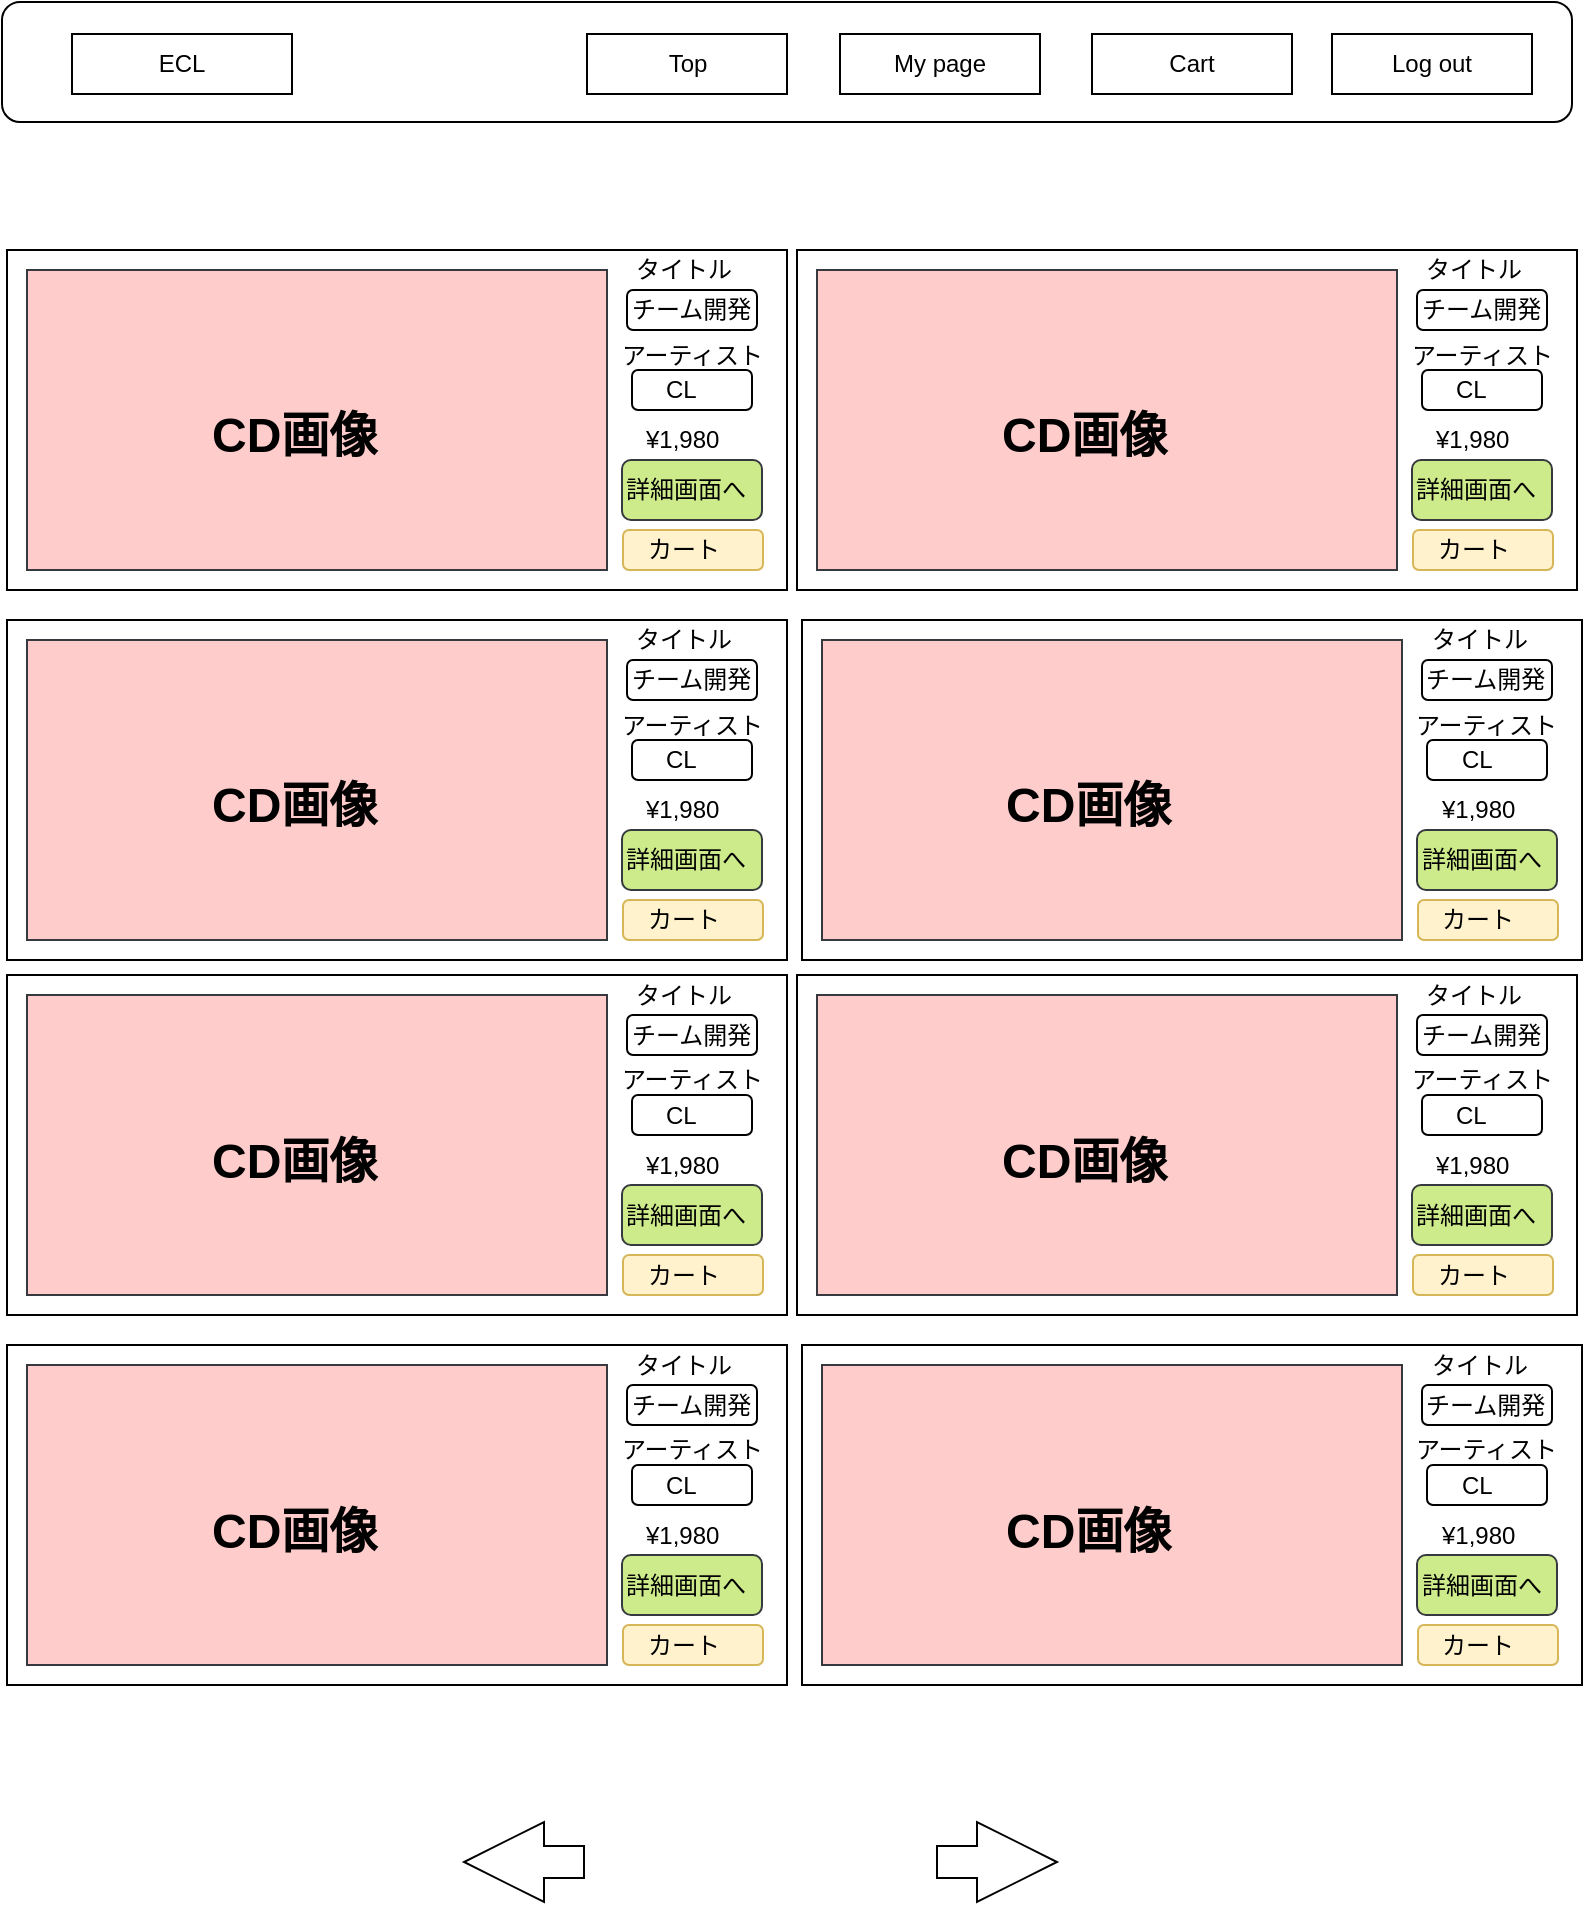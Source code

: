 <mxfile version="10.8.8" type="github"><diagram id="DscVsH9sAaSAuxc2mQHo" name="Page-1"><mxGraphModel dx="918" dy="616" grid="1" gridSize="10" guides="1" tooltips="1" connect="1" arrows="1" fold="1" page="1" pageScale="1" pageWidth="1169" pageHeight="1654" math="0" shadow="0"><root><mxCell id="0"/><mxCell id="1" parent="0"/><mxCell id="MUcNa298eYOiDR0zBk3g-1" value="" style="rounded=0;whiteSpace=wrap;html=1;strokeWidth=1;fillColor=none;gradientColor=none;align=left;" parent="1" vertex="1"><mxGeometry x="171.5" y="234" width="390" height="170" as="geometry"/></mxCell><mxCell id="MUcNa298eYOiDR0zBk3g-2" value="" style="rounded=0;whiteSpace=wrap;html=1;strokeWidth=1;fillColor=#ffcccc;align=left;strokeColor=#36393d;" parent="1" vertex="1"><mxGeometry x="181.5" y="244" width="290" height="150" as="geometry"/></mxCell><mxCell id="MUcNa298eYOiDR0zBk3g-3" value="&lt;h1&gt;CD画像&lt;/h1&gt;" style="text;html=1;resizable=0;points=[];autosize=1;align=left;verticalAlign=top;spacingTop=-4;" parent="1" vertex="1"><mxGeometry x="271.5" y="294" width="100" height="50" as="geometry"/></mxCell><mxCell id="MUcNa298eYOiDR0zBk3g-4" value="詳細画面へ" style="rounded=1;whiteSpace=wrap;html=1;strokeWidth=1;fillColor=#cdeb8b;align=left;strokeColor=#36393d;" parent="1" vertex="1"><mxGeometry x="479" y="339" width="70" height="30" as="geometry"/></mxCell><mxCell id="MUcNa298eYOiDR0zBk3g-5" value="タイトル" style="text;html=1;resizable=0;points=[];autosize=1;align=left;verticalAlign=top;spacingTop=-4;" parent="1" vertex="1"><mxGeometry x="484" y="234" width="60" height="20" as="geometry"/></mxCell><mxCell id="MUcNa298eYOiDR0zBk3g-6" value="チーム開発" style="text;html=1;resizable=0;points=[];autosize=1;align=left;verticalAlign=top;spacingTop=-4;" parent="1" vertex="1"><mxGeometry x="481.5" y="254" width="80" height="20" as="geometry"/></mxCell><mxCell id="MUcNa298eYOiDR0zBk3g-7" value="" style="rounded=1;whiteSpace=wrap;html=1;strokeWidth=1;fillColor=none;gradientColor=none;align=left;" parent="1" vertex="1"><mxGeometry x="484" y="294" width="60" height="20" as="geometry"/></mxCell><mxCell id="MUcNa298eYOiDR0zBk3g-8" value="" style="rounded=1;whiteSpace=wrap;html=1;strokeWidth=1;fillColor=none;gradientColor=none;align=left;" parent="1" vertex="1"><mxGeometry x="481.5" y="254" width="65" height="20" as="geometry"/></mxCell><mxCell id="MUcNa298eYOiDR0zBk3g-9" value="CL" style="text;html=1;resizable=0;points=[];autosize=1;align=left;verticalAlign=top;spacingTop=-4;" parent="1" vertex="1"><mxGeometry x="499" y="294" width="30" height="20" as="geometry"/></mxCell><mxCell id="MUcNa298eYOiDR0zBk3g-10" value="¥1,980" style="text;html=1;resizable=0;points=[];autosize=1;align=left;verticalAlign=top;spacingTop=-4;" parent="1" vertex="1"><mxGeometry x="489" y="319" width="50" height="20" as="geometry"/></mxCell><mxCell id="MUcNa298eYOiDR0zBk3g-11" value="アーティスト" style="text;html=1;resizable=0;points=[];autosize=1;align=left;verticalAlign=top;spacingTop=-4;" parent="1" vertex="1"><mxGeometry x="476.5" y="276.5" width="90" height="20" as="geometry"/></mxCell><mxCell id="MUcNa298eYOiDR0zBk3g-12" value="" style="rounded=1;whiteSpace=wrap;html=1;strokeWidth=1;fillColor=#fff2cc;align=left;strokeColor=#d6b656;" parent="1" vertex="1"><mxGeometry x="479.5" y="374" width="70" height="20" as="geometry"/></mxCell><mxCell id="MUcNa298eYOiDR0zBk3g-13" value="カート" style="text;html=1;resizable=0;points=[];autosize=1;align=left;verticalAlign=top;spacingTop=-4;" parent="1" vertex="1"><mxGeometry x="489.5" y="374" width="50" height="20" as="geometry"/></mxCell><mxCell id="MUcNa298eYOiDR0zBk3g-14" value="" style="rounded=0;whiteSpace=wrap;html=1;strokeWidth=1;fillColor=none;gradientColor=none;align=left;" parent="1" vertex="1"><mxGeometry x="566.5" y="234" width="390" height="170" as="geometry"/></mxCell><mxCell id="MUcNa298eYOiDR0zBk3g-15" value="" style="rounded=0;whiteSpace=wrap;html=1;strokeWidth=1;fillColor=#ffcccc;align=left;strokeColor=#36393d;" parent="1" vertex="1"><mxGeometry x="576.5" y="244" width="290" height="150" as="geometry"/></mxCell><mxCell id="MUcNa298eYOiDR0zBk3g-16" value="&lt;h1&gt;CD画像&lt;/h1&gt;" style="text;html=1;resizable=0;points=[];autosize=1;align=left;verticalAlign=top;spacingTop=-4;" parent="1" vertex="1"><mxGeometry x="666.5" y="294" width="100" height="50" as="geometry"/></mxCell><mxCell id="MUcNa298eYOiDR0zBk3g-17" value="詳細画面へ" style="rounded=1;whiteSpace=wrap;html=1;strokeWidth=1;fillColor=#cdeb8b;align=left;strokeColor=#36393d;" parent="1" vertex="1"><mxGeometry x="874" y="339" width="70" height="30" as="geometry"/></mxCell><mxCell id="MUcNa298eYOiDR0zBk3g-18" value="タイトル" style="text;html=1;resizable=0;points=[];autosize=1;align=left;verticalAlign=top;spacingTop=-4;" parent="1" vertex="1"><mxGeometry x="879" y="234" width="60" height="20" as="geometry"/></mxCell><mxCell id="MUcNa298eYOiDR0zBk3g-19" value="チーム開発" style="text;html=1;resizable=0;points=[];autosize=1;align=left;verticalAlign=top;spacingTop=-4;" parent="1" vertex="1"><mxGeometry x="876.5" y="254" width="80" height="20" as="geometry"/></mxCell><mxCell id="MUcNa298eYOiDR0zBk3g-20" value="" style="rounded=1;whiteSpace=wrap;html=1;strokeWidth=1;fillColor=none;gradientColor=none;align=left;" parent="1" vertex="1"><mxGeometry x="879" y="294" width="60" height="20" as="geometry"/></mxCell><mxCell id="MUcNa298eYOiDR0zBk3g-21" value="" style="rounded=1;whiteSpace=wrap;html=1;strokeWidth=1;fillColor=none;gradientColor=none;align=left;" parent="1" vertex="1"><mxGeometry x="876.5" y="254" width="65" height="20" as="geometry"/></mxCell><mxCell id="MUcNa298eYOiDR0zBk3g-22" value="CL" style="text;html=1;resizable=0;points=[];autosize=1;align=left;verticalAlign=top;spacingTop=-4;" parent="1" vertex="1"><mxGeometry x="894" y="294" width="30" height="20" as="geometry"/></mxCell><mxCell id="MUcNa298eYOiDR0zBk3g-23" value="¥1,980" style="text;html=1;resizable=0;points=[];autosize=1;align=left;verticalAlign=top;spacingTop=-4;" parent="1" vertex="1"><mxGeometry x="884" y="319" width="50" height="20" as="geometry"/></mxCell><mxCell id="MUcNa298eYOiDR0zBk3g-24" value="アーティスト" style="text;html=1;resizable=0;points=[];autosize=1;align=left;verticalAlign=top;spacingTop=-4;" parent="1" vertex="1"><mxGeometry x="871.5" y="276.5" width="90" height="20" as="geometry"/></mxCell><mxCell id="MUcNa298eYOiDR0zBk3g-25" value="" style="rounded=1;whiteSpace=wrap;html=1;strokeWidth=1;fillColor=#fff2cc;align=left;strokeColor=#d6b656;" parent="1" vertex="1"><mxGeometry x="874.5" y="374" width="70" height="20" as="geometry"/></mxCell><mxCell id="MUcNa298eYOiDR0zBk3g-26" value="カート" style="text;html=1;resizable=0;points=[];autosize=1;align=left;verticalAlign=top;spacingTop=-4;" parent="1" vertex="1"><mxGeometry x="884.5" y="374" width="50" height="20" as="geometry"/></mxCell><mxCell id="MUcNa298eYOiDR0zBk3g-27" value="" style="rounded=0;whiteSpace=wrap;html=1;strokeWidth=1;fillColor=none;gradientColor=none;align=left;" parent="1" vertex="1"><mxGeometry x="171.5" y="419" width="390" height="170" as="geometry"/></mxCell><mxCell id="MUcNa298eYOiDR0zBk3g-28" value="" style="rounded=0;whiteSpace=wrap;html=1;strokeWidth=1;fillColor=#ffcccc;align=left;strokeColor=#36393d;" parent="1" vertex="1"><mxGeometry x="181.5" y="429" width="290" height="150" as="geometry"/></mxCell><mxCell id="MUcNa298eYOiDR0zBk3g-29" value="&lt;h1&gt;CD画像&lt;/h1&gt;" style="text;html=1;resizable=0;points=[];autosize=1;align=left;verticalAlign=top;spacingTop=-4;" parent="1" vertex="1"><mxGeometry x="271.5" y="479" width="100" height="50" as="geometry"/></mxCell><mxCell id="MUcNa298eYOiDR0zBk3g-30" value="詳細画面へ" style="rounded=1;whiteSpace=wrap;html=1;strokeWidth=1;fillColor=#cdeb8b;align=left;strokeColor=#36393d;" parent="1" vertex="1"><mxGeometry x="479" y="524" width="70" height="30" as="geometry"/></mxCell><mxCell id="MUcNa298eYOiDR0zBk3g-31" value="タイトル" style="text;html=1;resizable=0;points=[];autosize=1;align=left;verticalAlign=top;spacingTop=-4;" parent="1" vertex="1"><mxGeometry x="484" y="419" width="60" height="20" as="geometry"/></mxCell><mxCell id="MUcNa298eYOiDR0zBk3g-32" value="チーム開発" style="text;html=1;resizable=0;points=[];autosize=1;align=left;verticalAlign=top;spacingTop=-4;" parent="1" vertex="1"><mxGeometry x="481.5" y="439" width="80" height="20" as="geometry"/></mxCell><mxCell id="MUcNa298eYOiDR0zBk3g-33" value="" style="rounded=1;whiteSpace=wrap;html=1;strokeWidth=1;fillColor=none;gradientColor=none;align=left;" parent="1" vertex="1"><mxGeometry x="484" y="479" width="60" height="20" as="geometry"/></mxCell><mxCell id="MUcNa298eYOiDR0zBk3g-34" value="" style="rounded=1;whiteSpace=wrap;html=1;strokeWidth=1;fillColor=none;gradientColor=none;align=left;" parent="1" vertex="1"><mxGeometry x="481.5" y="439" width="65" height="20" as="geometry"/></mxCell><mxCell id="MUcNa298eYOiDR0zBk3g-35" value="CL" style="text;html=1;resizable=0;points=[];autosize=1;align=left;verticalAlign=top;spacingTop=-4;" parent="1" vertex="1"><mxGeometry x="499" y="479" width="30" height="20" as="geometry"/></mxCell><mxCell id="MUcNa298eYOiDR0zBk3g-36" value="¥1,980" style="text;html=1;resizable=0;points=[];autosize=1;align=left;verticalAlign=top;spacingTop=-4;" parent="1" vertex="1"><mxGeometry x="489" y="504" width="50" height="20" as="geometry"/></mxCell><mxCell id="MUcNa298eYOiDR0zBk3g-37" value="アーティスト" style="text;html=1;resizable=0;points=[];autosize=1;align=left;verticalAlign=top;spacingTop=-4;" parent="1" vertex="1"><mxGeometry x="476.5" y="461.5" width="90" height="20" as="geometry"/></mxCell><mxCell id="MUcNa298eYOiDR0zBk3g-38" value="" style="rounded=1;whiteSpace=wrap;html=1;strokeWidth=1;fillColor=#fff2cc;align=left;strokeColor=#d6b656;" parent="1" vertex="1"><mxGeometry x="479.5" y="559" width="70" height="20" as="geometry"/></mxCell><mxCell id="MUcNa298eYOiDR0zBk3g-39" value="カート" style="text;html=1;resizable=0;points=[];autosize=1;align=left;verticalAlign=top;spacingTop=-4;" parent="1" vertex="1"><mxGeometry x="489.5" y="559" width="50" height="20" as="geometry"/></mxCell><mxCell id="MUcNa298eYOiDR0zBk3g-40" value="" style="rounded=0;whiteSpace=wrap;html=1;strokeWidth=1;fillColor=none;gradientColor=none;align=left;" parent="1" vertex="1"><mxGeometry x="569" y="419" width="390" height="170" as="geometry"/></mxCell><mxCell id="MUcNa298eYOiDR0zBk3g-41" value="" style="rounded=0;whiteSpace=wrap;html=1;strokeWidth=1;fillColor=#ffcccc;align=left;strokeColor=#36393d;" parent="1" vertex="1"><mxGeometry x="579" y="429" width="290" height="150" as="geometry"/></mxCell><mxCell id="MUcNa298eYOiDR0zBk3g-42" value="&lt;h1&gt;CD画像&lt;/h1&gt;" style="text;html=1;resizable=0;points=[];autosize=1;align=left;verticalAlign=top;spacingTop=-4;" parent="1" vertex="1"><mxGeometry x="669" y="479" width="100" height="50" as="geometry"/></mxCell><mxCell id="MUcNa298eYOiDR0zBk3g-43" value="詳細画面へ" style="rounded=1;whiteSpace=wrap;html=1;strokeWidth=1;fillColor=#cdeb8b;align=left;strokeColor=#36393d;" parent="1" vertex="1"><mxGeometry x="876.5" y="524" width="70" height="30" as="geometry"/></mxCell><mxCell id="MUcNa298eYOiDR0zBk3g-44" value="タイトル" style="text;html=1;resizable=0;points=[];autosize=1;align=left;verticalAlign=top;spacingTop=-4;" parent="1" vertex="1"><mxGeometry x="881.5" y="419" width="60" height="20" as="geometry"/></mxCell><mxCell id="MUcNa298eYOiDR0zBk3g-45" value="チーム開発" style="text;html=1;resizable=0;points=[];autosize=1;align=left;verticalAlign=top;spacingTop=-4;" parent="1" vertex="1"><mxGeometry x="879" y="439" width="80" height="20" as="geometry"/></mxCell><mxCell id="MUcNa298eYOiDR0zBk3g-46" value="" style="rounded=1;whiteSpace=wrap;html=1;strokeWidth=1;fillColor=none;gradientColor=none;align=left;" parent="1" vertex="1"><mxGeometry x="881.5" y="479" width="60" height="20" as="geometry"/></mxCell><mxCell id="MUcNa298eYOiDR0zBk3g-47" value="" style="rounded=1;whiteSpace=wrap;html=1;strokeWidth=1;fillColor=none;gradientColor=none;align=left;" parent="1" vertex="1"><mxGeometry x="879" y="439" width="65" height="20" as="geometry"/></mxCell><mxCell id="MUcNa298eYOiDR0zBk3g-48" value="CL" style="text;html=1;resizable=0;points=[];autosize=1;align=left;verticalAlign=top;spacingTop=-4;" parent="1" vertex="1"><mxGeometry x="896.5" y="479" width="30" height="20" as="geometry"/></mxCell><mxCell id="MUcNa298eYOiDR0zBk3g-49" value="¥1,980" style="text;html=1;resizable=0;points=[];autosize=1;align=left;verticalAlign=top;spacingTop=-4;" parent="1" vertex="1"><mxGeometry x="886.5" y="504" width="50" height="20" as="geometry"/></mxCell><mxCell id="MUcNa298eYOiDR0zBk3g-50" value="アーティスト" style="text;html=1;resizable=0;points=[];autosize=1;align=left;verticalAlign=top;spacingTop=-4;" parent="1" vertex="1"><mxGeometry x="874" y="461.5" width="90" height="20" as="geometry"/></mxCell><mxCell id="MUcNa298eYOiDR0zBk3g-51" value="" style="rounded=1;whiteSpace=wrap;html=1;strokeWidth=1;fillColor=#fff2cc;align=left;strokeColor=#d6b656;" parent="1" vertex="1"><mxGeometry x="877" y="559" width="70" height="20" as="geometry"/></mxCell><mxCell id="MUcNa298eYOiDR0zBk3g-52" value="カート" style="text;html=1;resizable=0;points=[];autosize=1;align=left;verticalAlign=top;spacingTop=-4;" parent="1" vertex="1"><mxGeometry x="887" y="559" width="50" height="20" as="geometry"/></mxCell><mxCell id="MUcNa298eYOiDR0zBk3g-53" value="" style="rounded=0;whiteSpace=wrap;html=1;strokeWidth=1;fillColor=none;gradientColor=none;align=left;" parent="1" vertex="1"><mxGeometry x="171.5" y="596.5" width="390" height="170" as="geometry"/></mxCell><mxCell id="MUcNa298eYOiDR0zBk3g-54" value="" style="rounded=0;whiteSpace=wrap;html=1;strokeWidth=1;fillColor=#ffcccc;align=left;strokeColor=#36393d;" parent="1" vertex="1"><mxGeometry x="181.5" y="606.5" width="290" height="150" as="geometry"/></mxCell><mxCell id="MUcNa298eYOiDR0zBk3g-55" value="&lt;h1&gt;CD画像&lt;/h1&gt;" style="text;html=1;resizable=0;points=[];autosize=1;align=left;verticalAlign=top;spacingTop=-4;" parent="1" vertex="1"><mxGeometry x="271.5" y="656.5" width="100" height="50" as="geometry"/></mxCell><mxCell id="MUcNa298eYOiDR0zBk3g-56" value="詳細画面へ" style="rounded=1;whiteSpace=wrap;html=1;strokeWidth=1;fillColor=#cdeb8b;align=left;strokeColor=#36393d;" parent="1" vertex="1"><mxGeometry x="479" y="701.5" width="70" height="30" as="geometry"/></mxCell><mxCell id="MUcNa298eYOiDR0zBk3g-57" value="タイトル" style="text;html=1;resizable=0;points=[];autosize=1;align=left;verticalAlign=top;spacingTop=-4;" parent="1" vertex="1"><mxGeometry x="484" y="596.5" width="60" height="20" as="geometry"/></mxCell><mxCell id="MUcNa298eYOiDR0zBk3g-58" value="チーム開発" style="text;html=1;resizable=0;points=[];autosize=1;align=left;verticalAlign=top;spacingTop=-4;" parent="1" vertex="1"><mxGeometry x="481.5" y="616.5" width="80" height="20" as="geometry"/></mxCell><mxCell id="MUcNa298eYOiDR0zBk3g-59" value="" style="rounded=1;whiteSpace=wrap;html=1;strokeWidth=1;fillColor=none;gradientColor=none;align=left;" parent="1" vertex="1"><mxGeometry x="484" y="656.5" width="60" height="20" as="geometry"/></mxCell><mxCell id="MUcNa298eYOiDR0zBk3g-60" value="" style="rounded=1;whiteSpace=wrap;html=1;strokeWidth=1;fillColor=none;gradientColor=none;align=left;" parent="1" vertex="1"><mxGeometry x="481.5" y="616.5" width="65" height="20" as="geometry"/></mxCell><mxCell id="MUcNa298eYOiDR0zBk3g-61" value="CL" style="text;html=1;resizable=0;points=[];autosize=1;align=left;verticalAlign=top;spacingTop=-4;" parent="1" vertex="1"><mxGeometry x="499" y="656.5" width="30" height="20" as="geometry"/></mxCell><mxCell id="MUcNa298eYOiDR0zBk3g-62" value="¥1,980" style="text;html=1;resizable=0;points=[];autosize=1;align=left;verticalAlign=top;spacingTop=-4;" parent="1" vertex="1"><mxGeometry x="489" y="681.5" width="50" height="20" as="geometry"/></mxCell><mxCell id="MUcNa298eYOiDR0zBk3g-63" value="アーティスト" style="text;html=1;resizable=0;points=[];autosize=1;align=left;verticalAlign=top;spacingTop=-4;" parent="1" vertex="1"><mxGeometry x="476.5" y="639" width="90" height="20" as="geometry"/></mxCell><mxCell id="MUcNa298eYOiDR0zBk3g-64" value="" style="rounded=1;whiteSpace=wrap;html=1;strokeWidth=1;fillColor=#fff2cc;align=left;strokeColor=#d6b656;" parent="1" vertex="1"><mxGeometry x="479.5" y="736.5" width="70" height="20" as="geometry"/></mxCell><mxCell id="MUcNa298eYOiDR0zBk3g-65" value="カート" style="text;html=1;resizable=0;points=[];autosize=1;align=left;verticalAlign=top;spacingTop=-4;" parent="1" vertex="1"><mxGeometry x="489.5" y="736.5" width="50" height="20" as="geometry"/></mxCell><mxCell id="MUcNa298eYOiDR0zBk3g-66" value="" style="rounded=0;whiteSpace=wrap;html=1;strokeWidth=1;fillColor=none;gradientColor=none;align=left;" parent="1" vertex="1"><mxGeometry x="566.5" y="596.5" width="390" height="170" as="geometry"/></mxCell><mxCell id="MUcNa298eYOiDR0zBk3g-67" value="" style="rounded=0;whiteSpace=wrap;html=1;strokeWidth=1;fillColor=#ffcccc;align=left;strokeColor=#36393d;" parent="1" vertex="1"><mxGeometry x="576.5" y="606.5" width="290" height="150" as="geometry"/></mxCell><mxCell id="MUcNa298eYOiDR0zBk3g-68" value="&lt;h1&gt;CD画像&lt;/h1&gt;" style="text;html=1;resizable=0;points=[];autosize=1;align=left;verticalAlign=top;spacingTop=-4;" parent="1" vertex="1"><mxGeometry x="666.5" y="656.5" width="100" height="50" as="geometry"/></mxCell><mxCell id="MUcNa298eYOiDR0zBk3g-69" value="詳細画面へ" style="rounded=1;whiteSpace=wrap;html=1;strokeWidth=1;fillColor=#cdeb8b;align=left;strokeColor=#36393d;" parent="1" vertex="1"><mxGeometry x="874" y="701.5" width="70" height="30" as="geometry"/></mxCell><mxCell id="MUcNa298eYOiDR0zBk3g-70" value="タイトル" style="text;html=1;resizable=0;points=[];autosize=1;align=left;verticalAlign=top;spacingTop=-4;" parent="1" vertex="1"><mxGeometry x="879" y="596.5" width="60" height="20" as="geometry"/></mxCell><mxCell id="MUcNa298eYOiDR0zBk3g-71" value="チーム開発" style="text;html=1;resizable=0;points=[];autosize=1;align=left;verticalAlign=top;spacingTop=-4;" parent="1" vertex="1"><mxGeometry x="876.5" y="616.5" width="80" height="20" as="geometry"/></mxCell><mxCell id="MUcNa298eYOiDR0zBk3g-72" value="" style="rounded=1;whiteSpace=wrap;html=1;strokeWidth=1;fillColor=none;gradientColor=none;align=left;" parent="1" vertex="1"><mxGeometry x="879" y="656.5" width="60" height="20" as="geometry"/></mxCell><mxCell id="MUcNa298eYOiDR0zBk3g-73" value="" style="rounded=1;whiteSpace=wrap;html=1;strokeWidth=1;fillColor=none;gradientColor=none;align=left;" parent="1" vertex="1"><mxGeometry x="876.5" y="616.5" width="65" height="20" as="geometry"/></mxCell><mxCell id="MUcNa298eYOiDR0zBk3g-74" value="CL" style="text;html=1;resizable=0;points=[];autosize=1;align=left;verticalAlign=top;spacingTop=-4;" parent="1" vertex="1"><mxGeometry x="894" y="656.5" width="30" height="20" as="geometry"/></mxCell><mxCell id="MUcNa298eYOiDR0zBk3g-75" value="¥1,980" style="text;html=1;resizable=0;points=[];autosize=1;align=left;verticalAlign=top;spacingTop=-4;" parent="1" vertex="1"><mxGeometry x="884" y="681.5" width="50" height="20" as="geometry"/></mxCell><mxCell id="MUcNa298eYOiDR0zBk3g-76" value="アーティスト" style="text;html=1;resizable=0;points=[];autosize=1;align=left;verticalAlign=top;spacingTop=-4;" parent="1" vertex="1"><mxGeometry x="871.5" y="639" width="90" height="20" as="geometry"/></mxCell><mxCell id="MUcNa298eYOiDR0zBk3g-77" value="" style="rounded=1;whiteSpace=wrap;html=1;strokeWidth=1;fillColor=#fff2cc;align=left;strokeColor=#d6b656;" parent="1" vertex="1"><mxGeometry x="874.5" y="736.5" width="70" height="20" as="geometry"/></mxCell><mxCell id="MUcNa298eYOiDR0zBk3g-78" value="カート" style="text;html=1;resizable=0;points=[];autosize=1;align=left;verticalAlign=top;spacingTop=-4;" parent="1" vertex="1"><mxGeometry x="884.5" y="736.5" width="50" height="20" as="geometry"/></mxCell><mxCell id="MUcNa298eYOiDR0zBk3g-79" value="" style="rounded=0;whiteSpace=wrap;html=1;strokeWidth=1;fillColor=none;gradientColor=none;align=left;" parent="1" vertex="1"><mxGeometry x="171.5" y="781.5" width="390" height="170" as="geometry"/></mxCell><mxCell id="MUcNa298eYOiDR0zBk3g-80" value="" style="rounded=0;whiteSpace=wrap;html=1;strokeWidth=1;fillColor=#ffcccc;align=left;strokeColor=#36393d;" parent="1" vertex="1"><mxGeometry x="181.5" y="791.5" width="290" height="150" as="geometry"/></mxCell><mxCell id="MUcNa298eYOiDR0zBk3g-81" value="&lt;h1&gt;CD画像&lt;/h1&gt;" style="text;html=1;resizable=0;points=[];autosize=1;align=left;verticalAlign=top;spacingTop=-4;" parent="1" vertex="1"><mxGeometry x="271.5" y="841.5" width="100" height="50" as="geometry"/></mxCell><mxCell id="MUcNa298eYOiDR0zBk3g-82" value="詳細画面へ" style="rounded=1;whiteSpace=wrap;html=1;strokeWidth=1;fillColor=#cdeb8b;align=left;strokeColor=#36393d;" parent="1" vertex="1"><mxGeometry x="479" y="886.5" width="70" height="30" as="geometry"/></mxCell><mxCell id="MUcNa298eYOiDR0zBk3g-83" value="タイトル" style="text;html=1;resizable=0;points=[];autosize=1;align=left;verticalAlign=top;spacingTop=-4;" parent="1" vertex="1"><mxGeometry x="484" y="781.5" width="60" height="20" as="geometry"/></mxCell><mxCell id="MUcNa298eYOiDR0zBk3g-84" value="チーム開発" style="text;html=1;resizable=0;points=[];autosize=1;align=left;verticalAlign=top;spacingTop=-4;" parent="1" vertex="1"><mxGeometry x="481.5" y="801.5" width="80" height="20" as="geometry"/></mxCell><mxCell id="MUcNa298eYOiDR0zBk3g-85" value="" style="rounded=1;whiteSpace=wrap;html=1;strokeWidth=1;fillColor=none;gradientColor=none;align=left;" parent="1" vertex="1"><mxGeometry x="484" y="841.5" width="60" height="20" as="geometry"/></mxCell><mxCell id="MUcNa298eYOiDR0zBk3g-86" value="" style="rounded=1;whiteSpace=wrap;html=1;strokeWidth=1;fillColor=none;gradientColor=none;align=left;" parent="1" vertex="1"><mxGeometry x="481.5" y="801.5" width="65" height="20" as="geometry"/></mxCell><mxCell id="MUcNa298eYOiDR0zBk3g-87" value="CL" style="text;html=1;resizable=0;points=[];autosize=1;align=left;verticalAlign=top;spacingTop=-4;" parent="1" vertex="1"><mxGeometry x="499" y="841.5" width="30" height="20" as="geometry"/></mxCell><mxCell id="MUcNa298eYOiDR0zBk3g-88" value="¥1,980" style="text;html=1;resizable=0;points=[];autosize=1;align=left;verticalAlign=top;spacingTop=-4;" parent="1" vertex="1"><mxGeometry x="489" y="866.5" width="50" height="20" as="geometry"/></mxCell><mxCell id="MUcNa298eYOiDR0zBk3g-89" value="アーティスト" style="text;html=1;resizable=0;points=[];autosize=1;align=left;verticalAlign=top;spacingTop=-4;" parent="1" vertex="1"><mxGeometry x="476.5" y="824" width="90" height="20" as="geometry"/></mxCell><mxCell id="MUcNa298eYOiDR0zBk3g-90" value="" style="rounded=1;whiteSpace=wrap;html=1;strokeWidth=1;fillColor=#fff2cc;align=left;strokeColor=#d6b656;" parent="1" vertex="1"><mxGeometry x="479.5" y="921.5" width="70" height="20" as="geometry"/></mxCell><mxCell id="MUcNa298eYOiDR0zBk3g-91" value="カート" style="text;html=1;resizable=0;points=[];autosize=1;align=left;verticalAlign=top;spacingTop=-4;" parent="1" vertex="1"><mxGeometry x="489.5" y="921.5" width="50" height="20" as="geometry"/></mxCell><mxCell id="MUcNa298eYOiDR0zBk3g-92" value="" style="rounded=0;whiteSpace=wrap;html=1;strokeWidth=1;fillColor=none;gradientColor=none;align=left;" parent="1" vertex="1"><mxGeometry x="569" y="781.5" width="390" height="170" as="geometry"/></mxCell><mxCell id="MUcNa298eYOiDR0zBk3g-93" value="" style="rounded=0;whiteSpace=wrap;html=1;strokeWidth=1;fillColor=#ffcccc;align=left;strokeColor=#36393d;" parent="1" vertex="1"><mxGeometry x="579" y="791.5" width="290" height="150" as="geometry"/></mxCell><mxCell id="MUcNa298eYOiDR0zBk3g-94" value="&lt;h1&gt;CD画像&lt;/h1&gt;" style="text;html=1;resizable=0;points=[];autosize=1;align=left;verticalAlign=top;spacingTop=-4;" parent="1" vertex="1"><mxGeometry x="669" y="841.5" width="100" height="50" as="geometry"/></mxCell><mxCell id="MUcNa298eYOiDR0zBk3g-95" value="詳細画面へ" style="rounded=1;whiteSpace=wrap;html=1;strokeWidth=1;fillColor=#cdeb8b;align=left;strokeColor=#36393d;" parent="1" vertex="1"><mxGeometry x="876.5" y="886.5" width="70" height="30" as="geometry"/></mxCell><mxCell id="MUcNa298eYOiDR0zBk3g-96" value="タイトル" style="text;html=1;resizable=0;points=[];autosize=1;align=left;verticalAlign=top;spacingTop=-4;" parent="1" vertex="1"><mxGeometry x="881.5" y="781.5" width="60" height="20" as="geometry"/></mxCell><mxCell id="MUcNa298eYOiDR0zBk3g-97" value="チーム開発" style="text;html=1;resizable=0;points=[];autosize=1;align=left;verticalAlign=top;spacingTop=-4;" parent="1" vertex="1"><mxGeometry x="879" y="801.5" width="80" height="20" as="geometry"/></mxCell><mxCell id="MUcNa298eYOiDR0zBk3g-98" value="" style="rounded=1;whiteSpace=wrap;html=1;strokeWidth=1;fillColor=none;gradientColor=none;align=left;" parent="1" vertex="1"><mxGeometry x="881.5" y="841.5" width="60" height="20" as="geometry"/></mxCell><mxCell id="MUcNa298eYOiDR0zBk3g-99" value="" style="rounded=1;whiteSpace=wrap;html=1;strokeWidth=1;fillColor=none;gradientColor=none;align=left;" parent="1" vertex="1"><mxGeometry x="879" y="801.5" width="65" height="20" as="geometry"/></mxCell><mxCell id="MUcNa298eYOiDR0zBk3g-100" value="CL" style="text;html=1;resizable=0;points=[];autosize=1;align=left;verticalAlign=top;spacingTop=-4;" parent="1" vertex="1"><mxGeometry x="896.5" y="841.5" width="30" height="20" as="geometry"/></mxCell><mxCell id="MUcNa298eYOiDR0zBk3g-101" value="¥1,980" style="text;html=1;resizable=0;points=[];autosize=1;align=left;verticalAlign=top;spacingTop=-4;" parent="1" vertex="1"><mxGeometry x="886.5" y="866.5" width="50" height="20" as="geometry"/></mxCell><mxCell id="MUcNa298eYOiDR0zBk3g-102" value="アーティスト" style="text;html=1;resizable=0;points=[];autosize=1;align=left;verticalAlign=top;spacingTop=-4;" parent="1" vertex="1"><mxGeometry x="874" y="824" width="90" height="20" as="geometry"/></mxCell><mxCell id="MUcNa298eYOiDR0zBk3g-103" value="" style="rounded=1;whiteSpace=wrap;html=1;strokeWidth=1;fillColor=#fff2cc;align=left;strokeColor=#d6b656;" parent="1" vertex="1"><mxGeometry x="877" y="921.5" width="70" height="20" as="geometry"/></mxCell><mxCell id="MUcNa298eYOiDR0zBk3g-104" value="カート" style="text;html=1;resizable=0;points=[];autosize=1;align=left;verticalAlign=top;spacingTop=-4;" parent="1" vertex="1"><mxGeometry x="887" y="921.5" width="50" height="20" as="geometry"/></mxCell><mxCell id="rBG6-YyPqXKqbJg-a3Ms-13" value="" style="html=1;shadow=0;dashed=0;align=center;verticalAlign=middle;shape=mxgraph.arrows2.arrow;dy=0.6;dx=40;notch=0;" parent="1" vertex="1"><mxGeometry x="636.5" y="1020" width="60" height="40" as="geometry"/></mxCell><mxCell id="rBG6-YyPqXKqbJg-a3Ms-14" value="" style="html=1;shadow=0;dashed=0;align=center;verticalAlign=middle;shape=mxgraph.arrows2.arrow;dy=0.6;dx=40;notch=0;rotation=180;" parent="1" vertex="1"><mxGeometry x="400" y="1020" width="60" height="40" as="geometry"/></mxCell><mxCell id="rxh86GcH8p_413Kdt4DW-7" value="" style="rounded=1;whiteSpace=wrap;html=1;" vertex="1" parent="1"><mxGeometry x="169" y="110" width="785" height="60" as="geometry"/></mxCell><mxCell id="rxh86GcH8p_413Kdt4DW-8" value="ECL" style="rounded=0;whiteSpace=wrap;html=1;" vertex="1" parent="1"><mxGeometry x="204" y="126" width="110" height="30" as="geometry"/></mxCell><mxCell id="rxh86GcH8p_413Kdt4DW-9" value="Top" style="rounded=0;whiteSpace=wrap;html=1;" vertex="1" parent="1"><mxGeometry x="461.5" y="126" width="100" height="30" as="geometry"/></mxCell><mxCell id="rxh86GcH8p_413Kdt4DW-10" value="Cart" style="rounded=0;whiteSpace=wrap;html=1;" vertex="1" parent="1"><mxGeometry x="714" y="126" width="100" height="30" as="geometry"/></mxCell><mxCell id="rxh86GcH8p_413Kdt4DW-11" value="Log out" style="rounded=0;whiteSpace=wrap;html=1;" vertex="1" parent="1"><mxGeometry x="834" y="126" width="100" height="30" as="geometry"/></mxCell><mxCell id="rxh86GcH8p_413Kdt4DW-12" value="My page" style="rounded=0;whiteSpace=wrap;html=1;" vertex="1" parent="1"><mxGeometry x="588" y="126" width="100" height="30" as="geometry"/></mxCell></root></mxGraphModel></diagram></mxfile>